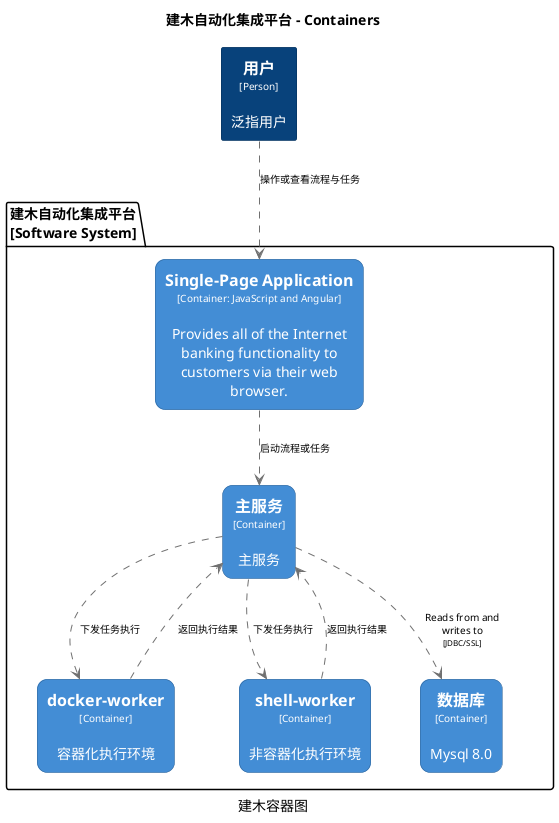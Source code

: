 @startuml(id=jianmu-container)
title 建木自动化集成平台 - Containers
caption 建木容器图

skinparam {
  shadowing false
  arrowFontSize 10
  defaultTextAlignment center
  wrapWidth 200
  maxMessageSize 100
}
hide stereotype
top to bottom direction
skinparam rectangle<<1>> {
  BackgroundColor #08427b
  FontColor #ffffff
  BorderColor #052E56
}
skinparam rectangle<<3>> {
  BackgroundColor #438dd5
  FontColor #ffffff
  BorderColor #2E6295
  roundCorner 20
}
skinparam rectangle<<14>> {
  BackgroundColor #438dd5
  FontColor #ffffff
  BorderColor #2E6295
  roundCorner 20
}
skinparam rectangle<<4>> {
  BackgroundColor #438dd5
  FontColor #ffffff
  BorderColor #2E6295
  roundCorner 20
}
skinparam rectangle<<9>> {
  BackgroundColor #438dd5
  FontColor #ffffff
  BorderColor #2E6295
  roundCorner 20
}
skinparam rectangle<<10>> {
  BackgroundColor #438dd5
  FontColor #ffffff
  BorderColor #2E6295
  roundCorner 20
}
rectangle "==用户\n<size:10>[Person]</size>\n\n泛指用户" <<1>> as 1
package "建木自动化集成平台\n[Software System]" {
  rectangle "==Single-Page Application\n<size:10>[Container: JavaScript and Angular]</size>\n\nProvides all of the Internet banking functionality to customers via their web browser." <<3>> as 3
  rectangle "==docker-worker\n<size:10>[Container]</size>\n\n容器化执行环境" <<10>> as 10
  rectangle "==shell-worker\n<size:10>[Container]</size>\n\n非容器化执行环境" <<14>> as 14
  rectangle "==主服务\n<size:10>[Container]</size>\n\n主服务" <<4>> as 4
  rectangle "==数据库\n<size:10>[Container]</size>\n\nMysql 8.0" <<9>> as 9
}
3 .[#707070].> 4 : "启动流程或任务"
10 .[#707070].> 4 : "返回执行结果"
14 .[#707070].> 4 : "返回执行结果"
4 .[#707070].> 10 : "下发任务执行"
4 .[#707070].> 14 : "下发任务执行"
4 .[#707070].> 9 : "Reads from and writes to\n<size:8>[JDBC/SSL]</size>"
1 .[#707070].> 3 : "操作或查看流程与任务"
@enduml